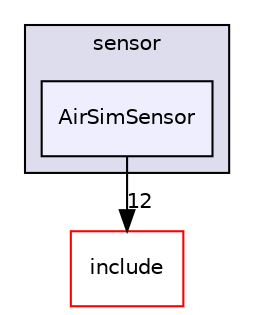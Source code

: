 digraph "/root/scrimmage/scrimmage/src/plugins/sensor/AirSimSensor" {
  compound=true
  node [ fontsize="10", fontname="Helvetica"];
  edge [ labelfontsize="10", labelfontname="Helvetica"];
  subgraph clusterdir_2483af7b304531f76a0533eb422d3df1 {
    graph [ bgcolor="#ddddee", pencolor="black", label="sensor" fontname="Helvetica", fontsize="10", URL="dir_2483af7b304531f76a0533eb422d3df1.html"]
  dir_d306de97471cf6adb2ac247e49c0b7cb [shape=box, label="AirSimSensor", style="filled", fillcolor="#eeeeff", pencolor="black", URL="dir_d306de97471cf6adb2ac247e49c0b7cb.html"];
  }
  dir_d44c64559bbebec7f509842c48db8b23 [shape=box label="include" fillcolor="white" style="filled" color="red" URL="dir_d44c64559bbebec7f509842c48db8b23.html"];
  dir_d306de97471cf6adb2ac247e49c0b7cb->dir_d44c64559bbebec7f509842c48db8b23 [headlabel="12", labeldistance=1.5 headhref="dir_000265_000004.html"];
}

